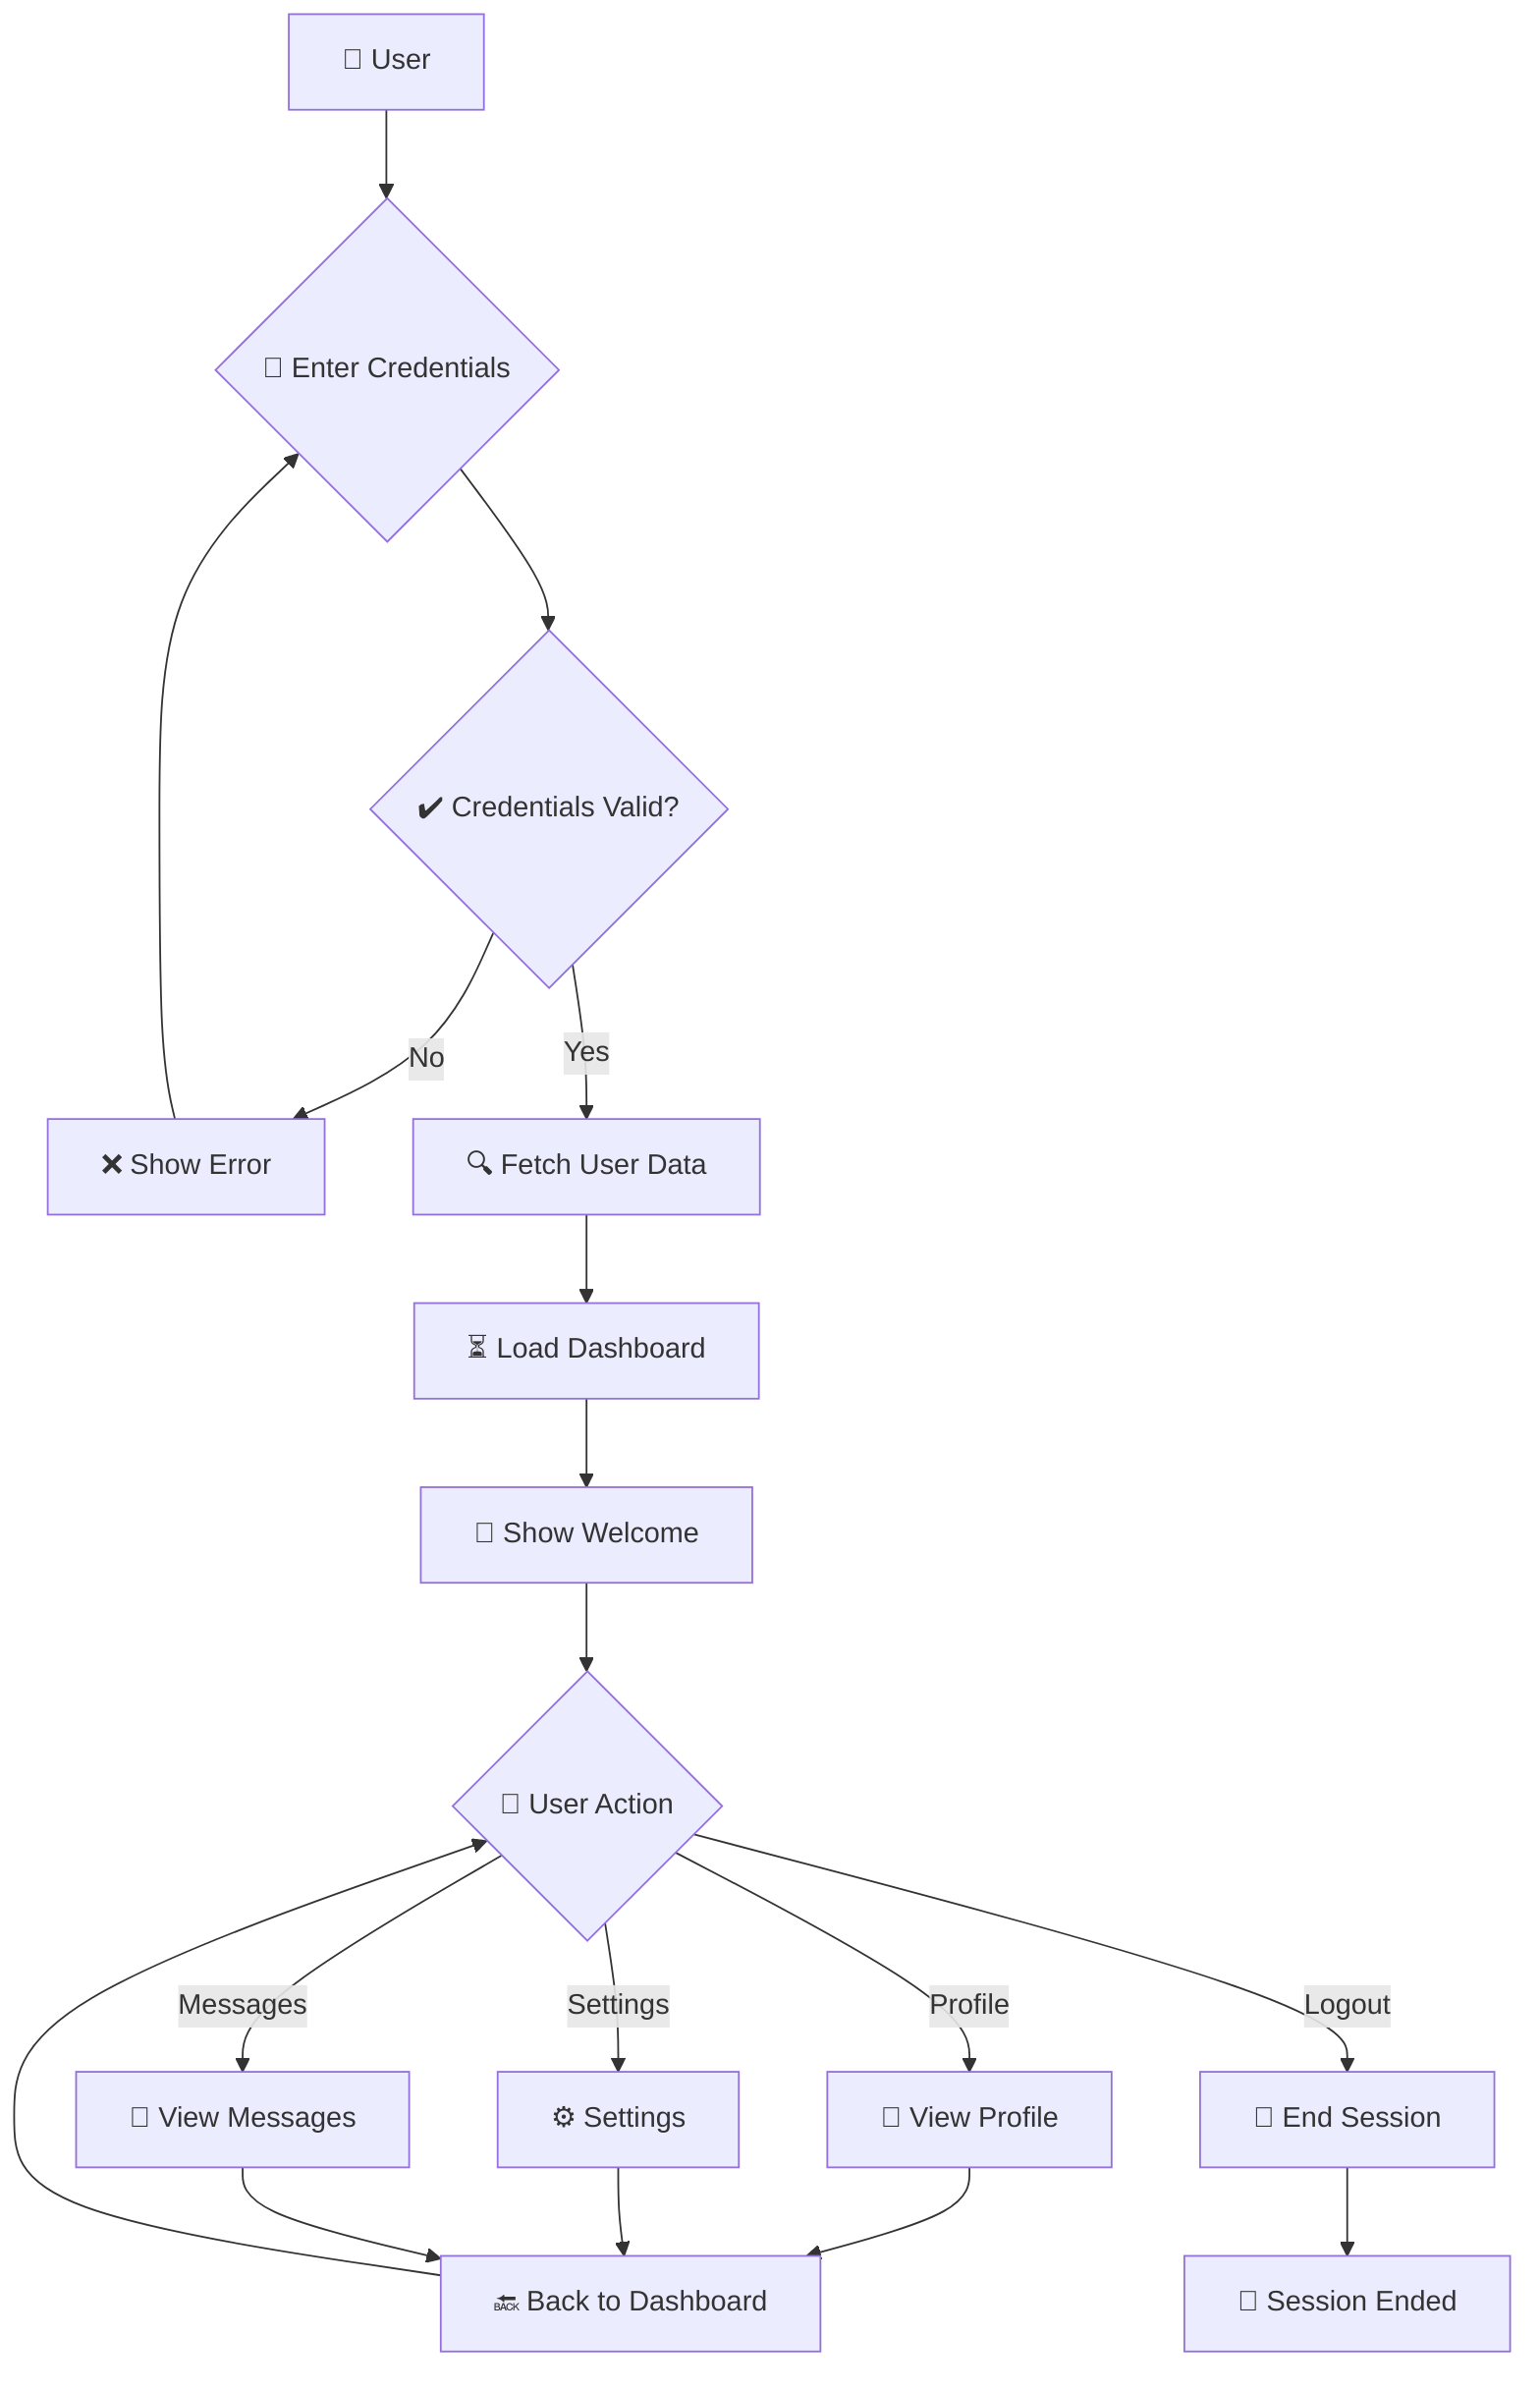 graph TD
    A["👤 User"] --> B{"📝 Enter Credentials"}
    B --> C{"✔️ Credentials Valid?"}
    C -->|No| D["❌ Show Error"]
    D --> B
    C -->|Yes| E["🔍 Fetch User Data"]
    E --> F["⏳ Load Dashboard"]
    F --> G["👋 Show Welcome"]
    G --> H{"🎯 User Action"}
    H -->|Profile| I["👤 View Profile"]
    H -->|Settings| J["⚙️ Settings"]
    H -->|Messages| K["💬 View Messages"]
    H -->|Logout| L["🚪 End Session"]
    I --> M["🔙 Back to Dashboard"]
    J --> M
    K --> M
    M --> H
    L --> N["🏁 Session Ended"]